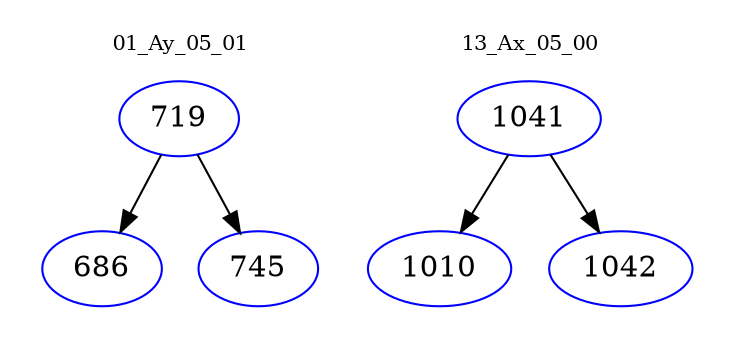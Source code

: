 digraph{
subgraph cluster_0 {
color = white
label = "01_Ay_05_01";
fontsize=10;
T0_719 [label="719", color="blue"]
T0_719 -> T0_686 [color="black"]
T0_686 [label="686", color="blue"]
T0_719 -> T0_745 [color="black"]
T0_745 [label="745", color="blue"]
}
subgraph cluster_1 {
color = white
label = "13_Ax_05_00";
fontsize=10;
T1_1041 [label="1041", color="blue"]
T1_1041 -> T1_1010 [color="black"]
T1_1010 [label="1010", color="blue"]
T1_1041 -> T1_1042 [color="black"]
T1_1042 [label="1042", color="blue"]
}
}
